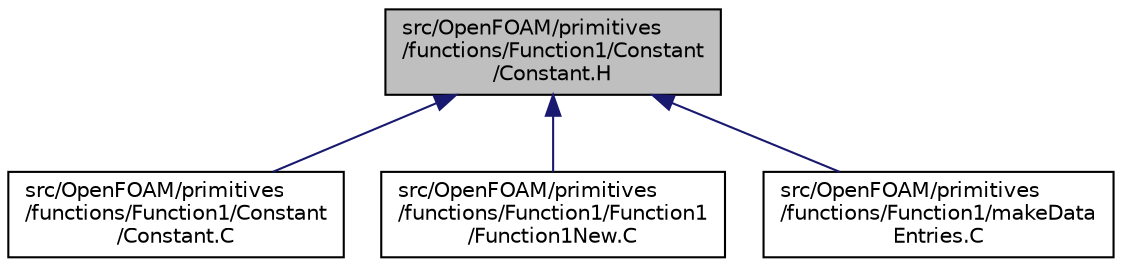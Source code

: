 digraph "src/OpenFOAM/primitives/functions/Function1/Constant/Constant.H"
{
  bgcolor="transparent";
  edge [fontname="Helvetica",fontsize="10",labelfontname="Helvetica",labelfontsize="10"];
  node [fontname="Helvetica",fontsize="10",shape=record];
  Node1 [label="src/OpenFOAM/primitives\l/functions/Function1/Constant\l/Constant.H",height=0.2,width=0.4,color="black", fillcolor="grey75", style="filled", fontcolor="black"];
  Node1 -> Node2 [dir="back",color="midnightblue",fontsize="10",style="solid",fontname="Helvetica"];
  Node2 [label="src/OpenFOAM/primitives\l/functions/Function1/Constant\l/Constant.C",height=0.2,width=0.4,color="black",URL="$a08997.html"];
  Node1 -> Node3 [dir="back",color="midnightblue",fontsize="10",style="solid",fontname="Helvetica"];
  Node3 [label="src/OpenFOAM/primitives\l/functions/Function1/Function1\l/Function1New.C",height=0.2,width=0.4,color="black",URL="$a09004.html"];
  Node1 -> Node4 [dir="back",color="midnightblue",fontsize="10",style="solid",fontname="Helvetica"];
  Node4 [label="src/OpenFOAM/primitives\l/functions/Function1/makeData\lEntries.C",height=0.2,width=0.4,color="black",URL="$a09005.html"];
}
